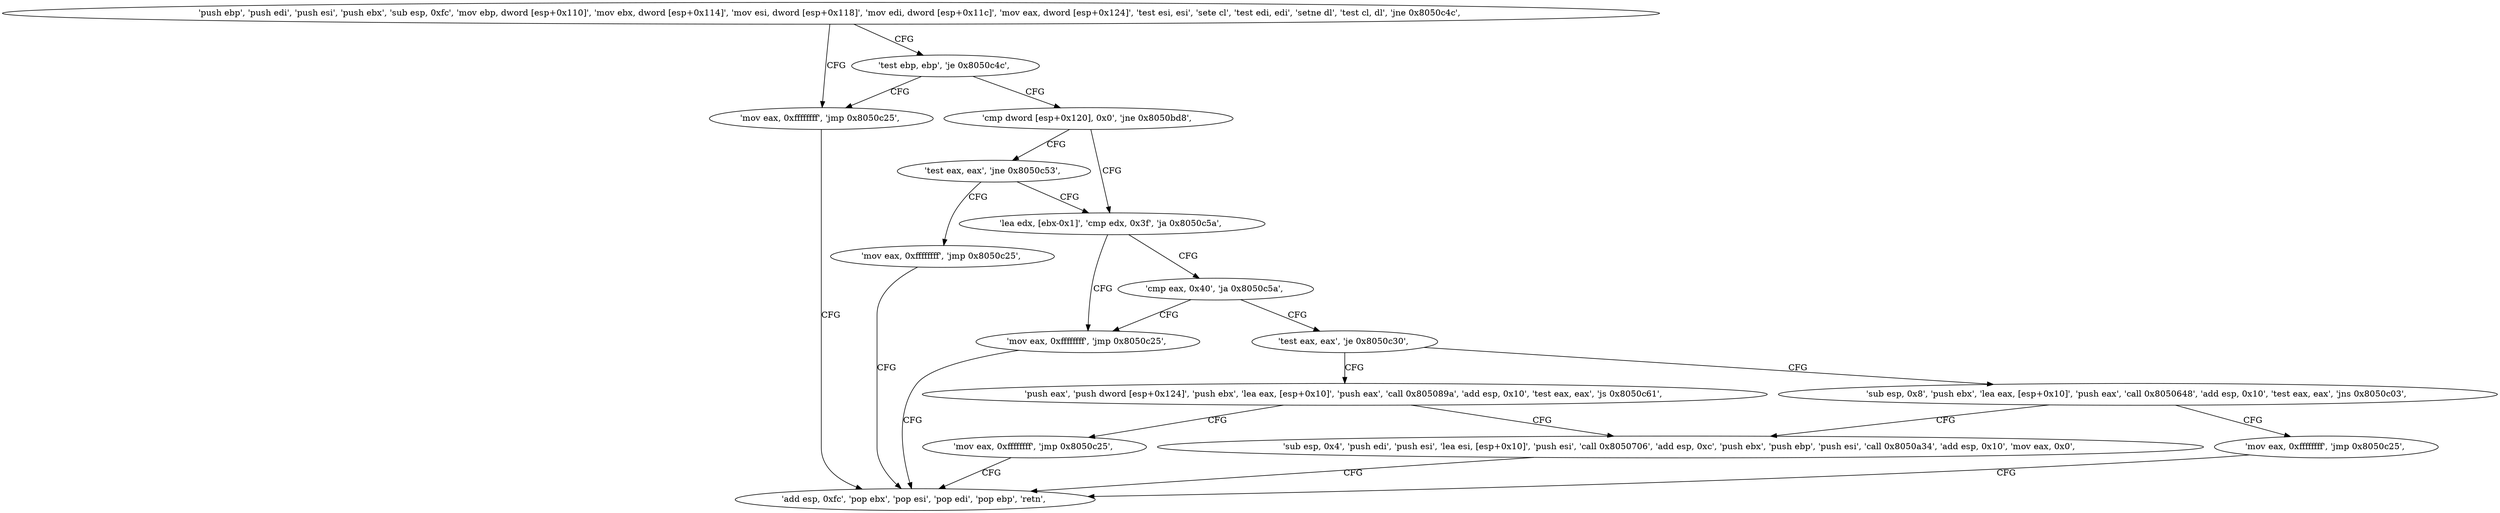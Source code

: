 digraph "func" {
"134548355" [label = "'push ebp', 'push edi', 'push esi', 'push ebx', 'sub esp, 0xfc', 'mov ebp, dword [esp+0x110]', 'mov ebx, dword [esp+0x114]', 'mov esi, dword [esp+0x118]', 'mov edi, dword [esp+0x11c]', 'mov eax, dword [esp+0x124]', 'test esi, esi', 'sete cl', 'test edi, edi', 'setne dl', 'test cl, dl', 'jne 0x8050c4c', " ]
"134548556" [label = "'mov eax, 0xffffffff', 'jmp 0x8050c25', " ]
"134548418" [label = "'test ebp, ebp', 'je 0x8050c4c', " ]
"134548517" [label = "'add esp, 0xfc', 'pop ebx', 'pop esi', 'pop edi', 'pop ebp', 'retn', " ]
"134548426" [label = "'cmp dword [esp+0x120], 0x0', 'jne 0x8050bd8', " ]
"134548440" [label = "'lea edx, [ebx-0x1]', 'cmp edx, 0x3f', 'ja 0x8050c5a', " ]
"134548436" [label = "'test eax, eax', 'jne 0x8050c53', " ]
"134548570" [label = "'mov eax, 0xffffffff', 'jmp 0x8050c25', " ]
"134548448" [label = "'cmp eax, 0x40', 'ja 0x8050c5a', " ]
"134548563" [label = "'mov eax, 0xffffffff', 'jmp 0x8050c25', " ]
"134548453" [label = "'test eax, eax', 'je 0x8050c30', " ]
"134548528" [label = "'sub esp, 0x8', 'push ebx', 'lea eax, [esp+0x10]', 'push eax', 'call 0x8050648', 'add esp, 0x10', 'test eax, eax', 'jns 0x8050c03', " ]
"134548457" [label = "'push eax', 'push dword [esp+0x124]', 'push ebx', 'lea eax, [esp+0x10]', 'push eax', 'call 0x805089a', 'add esp, 0x10', 'test eax, eax', 'js 0x8050c61', " ]
"134548483" [label = "'sub esp, 0x4', 'push edi', 'push esi', 'lea esi, [esp+0x10]', 'push esi', 'call 0x8050706', 'add esp, 0xc', 'push ebx', 'push ebp', 'push esi', 'call 0x8050a34', 'add esp, 0x10', 'mov eax, 0x0', " ]
"134548549" [label = "'mov eax, 0xffffffff', 'jmp 0x8050c25', " ]
"134548577" [label = "'mov eax, 0xffffffff', 'jmp 0x8050c25', " ]
"134548355" -> "134548556" [ label = "CFG" ]
"134548355" -> "134548418" [ label = "CFG" ]
"134548556" -> "134548517" [ label = "CFG" ]
"134548418" -> "134548556" [ label = "CFG" ]
"134548418" -> "134548426" [ label = "CFG" ]
"134548426" -> "134548440" [ label = "CFG" ]
"134548426" -> "134548436" [ label = "CFG" ]
"134548440" -> "134548570" [ label = "CFG" ]
"134548440" -> "134548448" [ label = "CFG" ]
"134548436" -> "134548563" [ label = "CFG" ]
"134548436" -> "134548440" [ label = "CFG" ]
"134548570" -> "134548517" [ label = "CFG" ]
"134548448" -> "134548570" [ label = "CFG" ]
"134548448" -> "134548453" [ label = "CFG" ]
"134548563" -> "134548517" [ label = "CFG" ]
"134548453" -> "134548528" [ label = "CFG" ]
"134548453" -> "134548457" [ label = "CFG" ]
"134548528" -> "134548483" [ label = "CFG" ]
"134548528" -> "134548549" [ label = "CFG" ]
"134548457" -> "134548577" [ label = "CFG" ]
"134548457" -> "134548483" [ label = "CFG" ]
"134548483" -> "134548517" [ label = "CFG" ]
"134548549" -> "134548517" [ label = "CFG" ]
"134548577" -> "134548517" [ label = "CFG" ]
}
